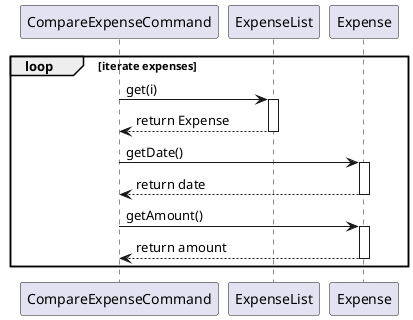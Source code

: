 @startuml
loop iterate expenses

    CompareExpenseCommand -> ExpenseList : get(i)
    activate ExpenseList
    ExpenseList --> CompareExpenseCommand : return Expense
    deactivate ExpenseList
    CompareExpenseCommand -> Expense : getDate()
    activate Expense
    Expense --> CompareExpenseCommand : return date
    deactivate Expense
    CompareExpenseCommand -> Expense : getAmount()
    activate Expense
    Expense --> CompareExpenseCommand : return amount
    deactivate Expense
end
@enduml